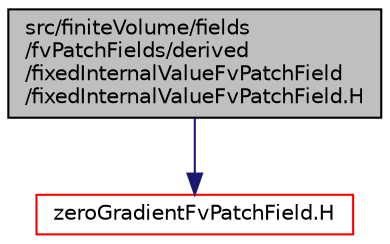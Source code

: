 digraph "src/finiteVolume/fields/fvPatchFields/derived/fixedInternalValueFvPatchField/fixedInternalValueFvPatchField.H"
{
  bgcolor="transparent";
  edge [fontname="Helvetica",fontsize="10",labelfontname="Helvetica",labelfontsize="10"];
  node [fontname="Helvetica",fontsize="10",shape=record];
  Node1 [label="src/finiteVolume/fields\l/fvPatchFields/derived\l/fixedInternalValueFvPatchField\l/fixedInternalValueFvPatchField.H",height=0.2,width=0.4,color="black", fillcolor="grey75", style="filled", fontcolor="black"];
  Node1 -> Node2 [color="midnightblue",fontsize="10",style="solid",fontname="Helvetica"];
  Node2 [label="zeroGradientFvPatchField.H",height=0.2,width=0.4,color="red",URL="$a05376.html"];
}
